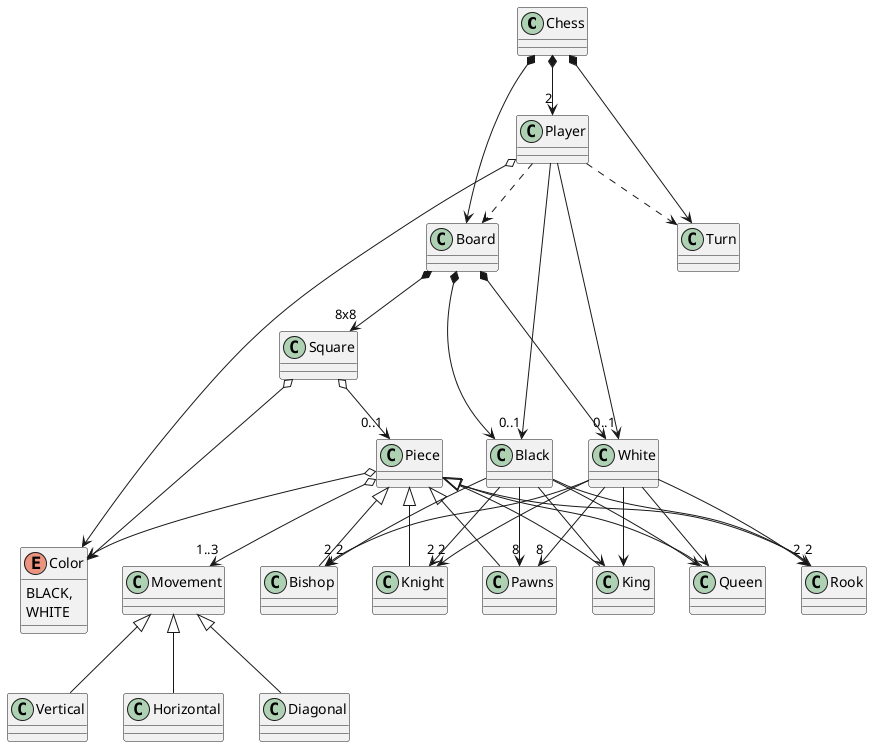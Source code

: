 @startuml domainModel
Chess *--> "2" Player
Chess *--> Board
Chess *--> Turn

Player o--> Color
Player ..> Turn
Player ..> Board
Piece o--> Color
Piece o--> "1..3" Movement

Piece <|-- King
Piece <|-- Queen
Piece <|-- Rook
Piece <|-- Bishop
Piece <|-- Knight
Piece <|-- Pawns

White --> King
White --> Queen
White --> "2" Rook
White --> "2" Bishop
White --> "2" Knight
White --> "8" Pawns

Black --> King
Black --> Queen
Black --> "2" Rook
Black --> "2" Bishop
Black --> "2" Knight
Black --> "8" Pawns

Player --> "0..1" Black
Player --> "0..1" White

Board *--> "8x8" Square
Board *--> Black
Board *--> White

Square o--> Color
Square o--> "0..1" Piece

Movement <|-- Vertical
Movement <|-- Horizontal
Movement <|-- Diagonal

enum Color {
    BLACK,
    WHITE
}

@enduml